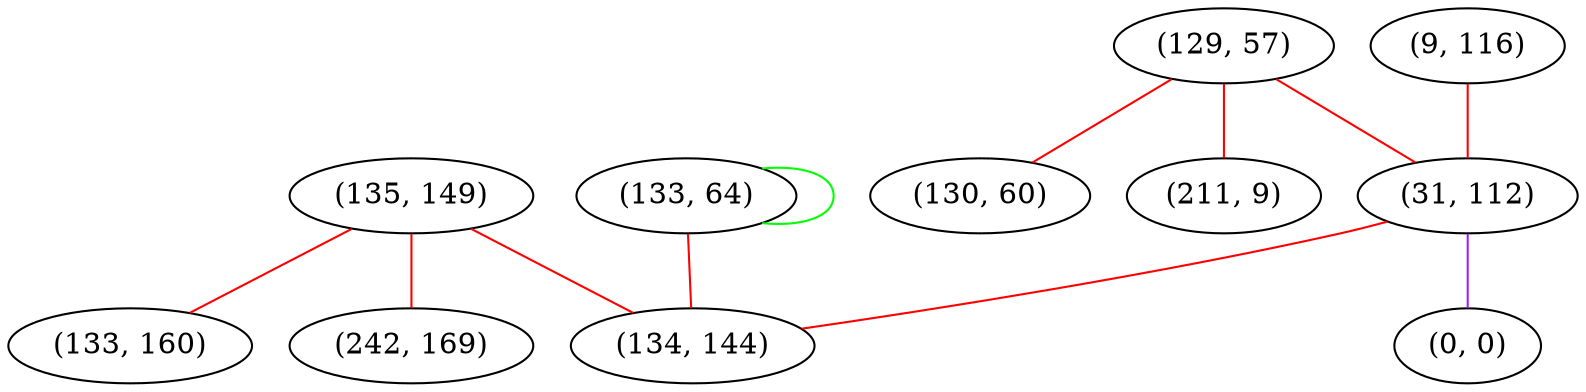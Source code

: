graph "" {
"(135, 149)";
"(129, 57)";
"(9, 116)";
"(31, 112)";
"(133, 160)";
"(0, 0)";
"(211, 9)";
"(133, 64)";
"(242, 169)";
"(134, 144)";
"(130, 60)";
"(135, 149)" -- "(242, 169)"  [color=red, key=0, weight=1];
"(135, 149)" -- "(134, 144)"  [color=red, key=0, weight=1];
"(135, 149)" -- "(133, 160)"  [color=red, key=0, weight=1];
"(129, 57)" -- "(211, 9)"  [color=red, key=0, weight=1];
"(129, 57)" -- "(31, 112)"  [color=red, key=0, weight=1];
"(129, 57)" -- "(130, 60)"  [color=red, key=0, weight=1];
"(9, 116)" -- "(31, 112)"  [color=red, key=0, weight=1];
"(31, 112)" -- "(0, 0)"  [color=purple, key=0, weight=4];
"(31, 112)" -- "(134, 144)"  [color=red, key=0, weight=1];
"(133, 64)" -- "(134, 144)"  [color=red, key=0, weight=1];
"(133, 64)" -- "(133, 64)"  [color=green, key=0, weight=2];
}
